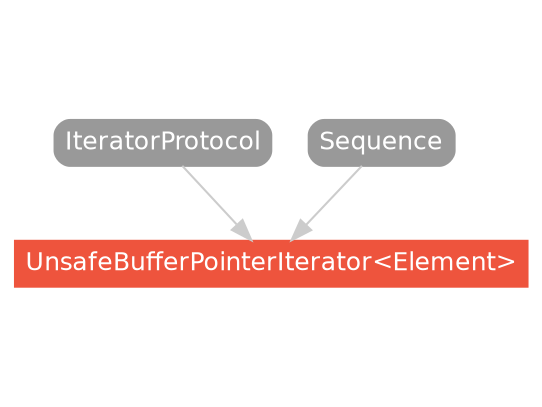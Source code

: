 strict digraph "UnsafeBufferPointerIterator<Element> - Type Hierarchy - SwiftDoc.org" {
    pad="0.1,0.8"
    node [shape=box, style="filled,rounded", color="#999999", fillcolor="#999999", fontcolor=white, fontname=Helvetica, fontnames="Helvetica,sansserif", fontsize=12, margin="0.07,0.05", height="0.3"]
    edge [color="#cccccc"]
    "IteratorProtocol" [URL="/protocol/IteratorProtocol/hierarchy/"]
    "Sequence" [URL="/protocol/Sequence/hierarchy/"]
    "UnsafeBufferPointerIterator<Element>" [URL="/type/UnsafeBufferPointerIterator/", style="filled", fillcolor="#ee543d", color="#ee543d"]    "IteratorProtocol" -> "UnsafeBufferPointerIterator<Element>"
    "Sequence" -> "UnsafeBufferPointerIterator<Element>"
    subgraph Types {
        rank = max; "UnsafeBufferPointerIterator<Element>";
    }
}